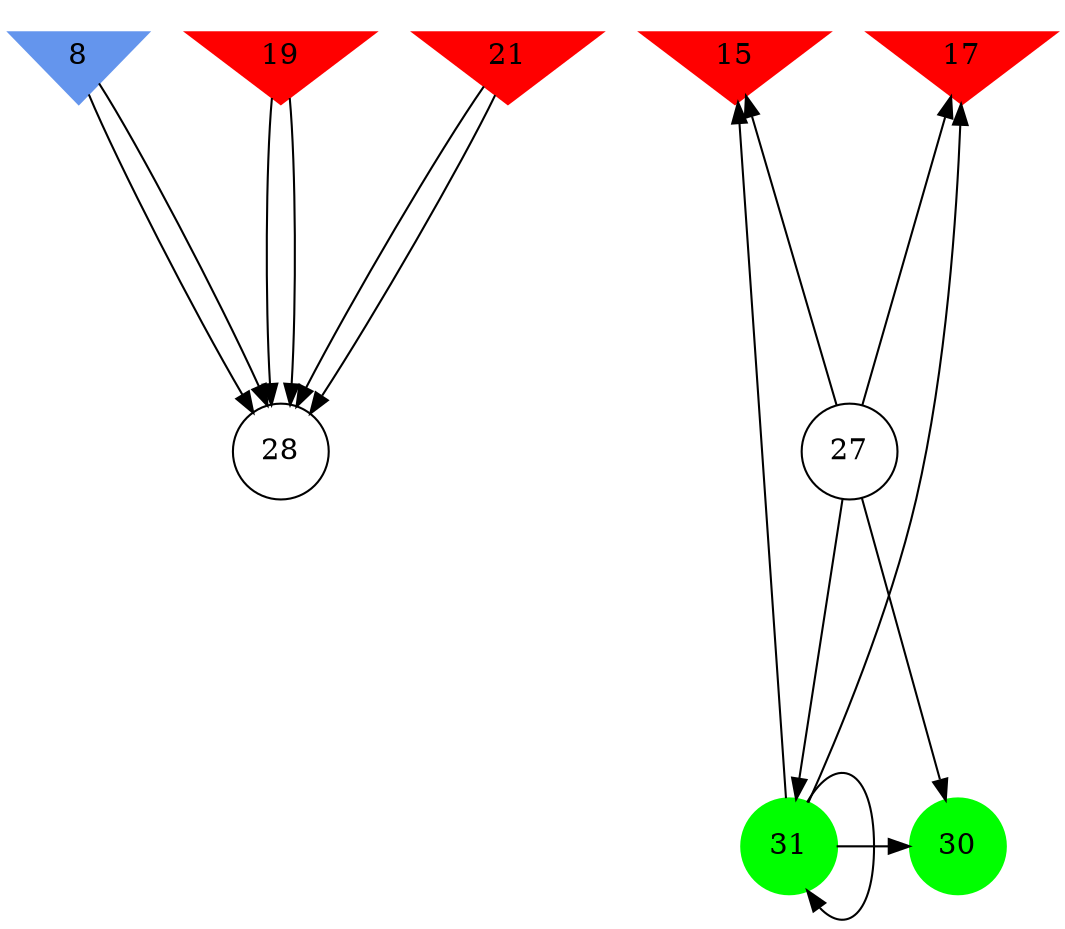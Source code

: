 digraph brain {
	ranksep=2.0;
	8 [shape=invtriangle,style=filled,color=cornflowerblue];
	15 [shape=invtriangle,style=filled,color=red];
	17 [shape=invtriangle,style=filled,color=red];
	19 [shape=invtriangle,style=filled,color=red];
	21 [shape=invtriangle,style=filled,color=red];
	27 [shape=circle,color=black];
	28 [shape=circle,color=black];
	30 [shape=circle,style=filled,color=green];
	31 [shape=circle,style=filled,color=green];
	31	->	17;
	31	->	31;
	31	->	15;
	31	->	30;
	27	->	17;
	27	->	31;
	27	->	15;
	27	->	30;
	19	->	28;
	19	->	28;
	8	->	28;
	8	->	28;
	21	->	28;
	21	->	28;
	{ rank=same; 8; 15; 17; 19; 21; }
	{ rank=same; 27; 28; }
	{ rank=same; 30; 31; }
}
